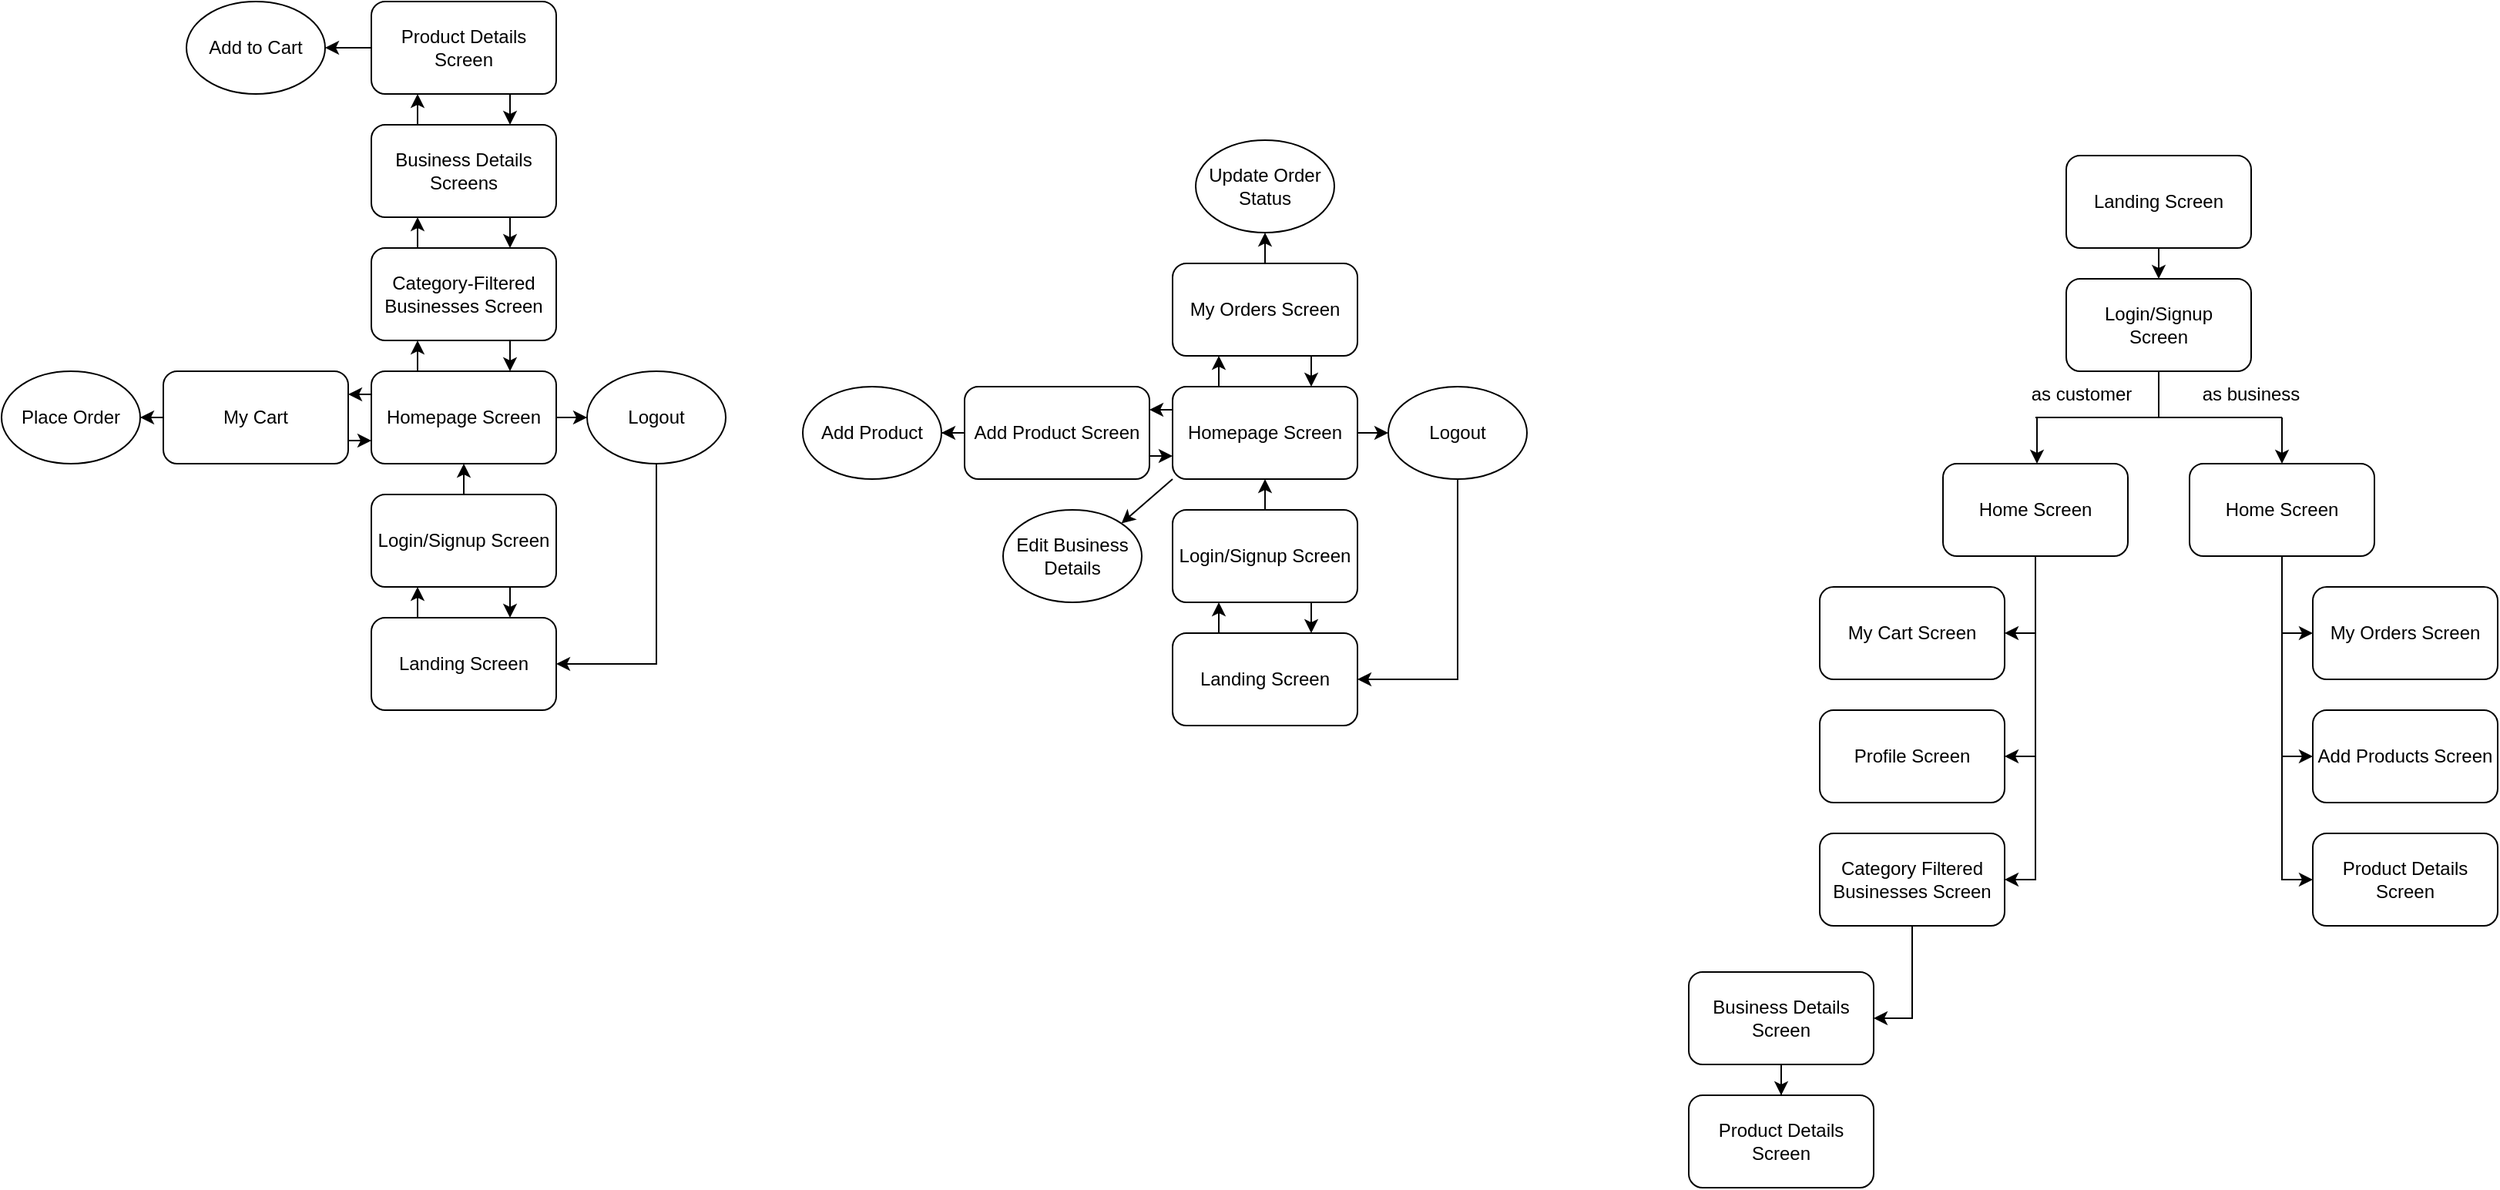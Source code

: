 <mxfile version="16.6.6" type="github">
  <diagram id="K281O8RMsJ9H3B6lh5Bv" name="Page-1">
    <mxGraphModel dx="1504" dy="1734" grid="1" gridSize="10" guides="1" tooltips="1" connect="1" arrows="1" fold="1" page="1" pageScale="1" pageWidth="850" pageHeight="1100" math="0" shadow="0">
      <root>
        <mxCell id="0" />
        <mxCell id="1" parent="0" />
        <mxCell id="AjT2clhLz14M1lo0pNQs-20" style="edgeStyle=orthogonalEdgeStyle;rounded=0;orthogonalLoop=1;jettySize=auto;html=1;exitX=0.25;exitY=0;exitDx=0;exitDy=0;entryX=0.25;entryY=1;entryDx=0;entryDy=0;" edge="1" parent="1" source="AjT2clhLz14M1lo0pNQs-1" target="AjT2clhLz14M1lo0pNQs-2">
          <mxGeometry relative="1" as="geometry" />
        </mxCell>
        <mxCell id="AjT2clhLz14M1lo0pNQs-1" value="Landing Screen" style="rounded=1;whiteSpace=wrap;html=1;" vertex="1" parent="1">
          <mxGeometry x="360" y="290" width="120" height="60" as="geometry" />
        </mxCell>
        <mxCell id="AjT2clhLz14M1lo0pNQs-18" style="edgeStyle=orthogonalEdgeStyle;rounded=0;orthogonalLoop=1;jettySize=auto;html=1;exitX=0.5;exitY=0;exitDx=0;exitDy=0;entryX=0.5;entryY=1;entryDx=0;entryDy=0;" edge="1" parent="1" source="AjT2clhLz14M1lo0pNQs-2" target="AjT2clhLz14M1lo0pNQs-3">
          <mxGeometry relative="1" as="geometry" />
        </mxCell>
        <mxCell id="AjT2clhLz14M1lo0pNQs-21" style="edgeStyle=orthogonalEdgeStyle;rounded=0;orthogonalLoop=1;jettySize=auto;html=1;exitX=0.75;exitY=1;exitDx=0;exitDy=0;entryX=0.75;entryY=0;entryDx=0;entryDy=0;" edge="1" parent="1" source="AjT2clhLz14M1lo0pNQs-2" target="AjT2clhLz14M1lo0pNQs-1">
          <mxGeometry relative="1" as="geometry" />
        </mxCell>
        <mxCell id="AjT2clhLz14M1lo0pNQs-2" value="Login/Signup Screen" style="rounded=1;whiteSpace=wrap;html=1;" vertex="1" parent="1">
          <mxGeometry x="360" y="210" width="120" height="60" as="geometry" />
        </mxCell>
        <mxCell id="AjT2clhLz14M1lo0pNQs-13" style="edgeStyle=orthogonalEdgeStyle;rounded=0;orthogonalLoop=1;jettySize=auto;html=1;exitX=0.25;exitY=0;exitDx=0;exitDy=0;entryX=0.25;entryY=1;entryDx=0;entryDy=0;" edge="1" parent="1" source="AjT2clhLz14M1lo0pNQs-3" target="AjT2clhLz14M1lo0pNQs-4">
          <mxGeometry relative="1" as="geometry" />
        </mxCell>
        <mxCell id="AjT2clhLz14M1lo0pNQs-17" style="edgeStyle=orthogonalEdgeStyle;rounded=0;orthogonalLoop=1;jettySize=auto;html=1;exitX=1;exitY=0.5;exitDx=0;exitDy=0;entryX=0;entryY=0.5;entryDx=0;entryDy=0;" edge="1" parent="1" source="AjT2clhLz14M1lo0pNQs-3" target="AjT2clhLz14M1lo0pNQs-16">
          <mxGeometry relative="1" as="geometry" />
        </mxCell>
        <mxCell id="AjT2clhLz14M1lo0pNQs-23" style="edgeStyle=orthogonalEdgeStyle;rounded=0;orthogonalLoop=1;jettySize=auto;html=1;exitX=0;exitY=0.25;exitDx=0;exitDy=0;entryX=1;entryY=0.25;entryDx=0;entryDy=0;" edge="1" parent="1" source="AjT2clhLz14M1lo0pNQs-3" target="AjT2clhLz14M1lo0pNQs-22">
          <mxGeometry relative="1" as="geometry" />
        </mxCell>
        <mxCell id="AjT2clhLz14M1lo0pNQs-3" value="Homepage Screen" style="rounded=1;whiteSpace=wrap;html=1;" vertex="1" parent="1">
          <mxGeometry x="360" y="130" width="120" height="60" as="geometry" />
        </mxCell>
        <mxCell id="AjT2clhLz14M1lo0pNQs-11" style="edgeStyle=orthogonalEdgeStyle;rounded=0;orthogonalLoop=1;jettySize=auto;html=1;exitX=0.25;exitY=0;exitDx=0;exitDy=0;entryX=0.25;entryY=1;entryDx=0;entryDy=0;" edge="1" parent="1" source="AjT2clhLz14M1lo0pNQs-4" target="AjT2clhLz14M1lo0pNQs-5">
          <mxGeometry relative="1" as="geometry" />
        </mxCell>
        <mxCell id="AjT2clhLz14M1lo0pNQs-14" style="edgeStyle=orthogonalEdgeStyle;rounded=0;orthogonalLoop=1;jettySize=auto;html=1;exitX=0.75;exitY=1;exitDx=0;exitDy=0;entryX=0.75;entryY=0;entryDx=0;entryDy=0;" edge="1" parent="1" source="AjT2clhLz14M1lo0pNQs-4" target="AjT2clhLz14M1lo0pNQs-3">
          <mxGeometry relative="1" as="geometry" />
        </mxCell>
        <mxCell id="AjT2clhLz14M1lo0pNQs-4" value="Category-Filtered Businesses Screen" style="rounded=1;whiteSpace=wrap;html=1;" vertex="1" parent="1">
          <mxGeometry x="360" y="50" width="120" height="60" as="geometry" />
        </mxCell>
        <mxCell id="AjT2clhLz14M1lo0pNQs-9" style="edgeStyle=orthogonalEdgeStyle;rounded=0;orthogonalLoop=1;jettySize=auto;html=1;exitX=0.25;exitY=0;exitDx=0;exitDy=0;entryX=0.25;entryY=1;entryDx=0;entryDy=0;" edge="1" parent="1" source="AjT2clhLz14M1lo0pNQs-5" target="AjT2clhLz14M1lo0pNQs-6">
          <mxGeometry relative="1" as="geometry" />
        </mxCell>
        <mxCell id="AjT2clhLz14M1lo0pNQs-12" style="edgeStyle=orthogonalEdgeStyle;rounded=0;orthogonalLoop=1;jettySize=auto;html=1;exitX=0.75;exitY=1;exitDx=0;exitDy=0;entryX=0.75;entryY=0;entryDx=0;entryDy=0;" edge="1" parent="1" source="AjT2clhLz14M1lo0pNQs-5" target="AjT2clhLz14M1lo0pNQs-4">
          <mxGeometry relative="1" as="geometry" />
        </mxCell>
        <mxCell id="AjT2clhLz14M1lo0pNQs-5" value="Business Details Screens" style="rounded=1;whiteSpace=wrap;html=1;" vertex="1" parent="1">
          <mxGeometry x="360" y="-30" width="120" height="60" as="geometry" />
        </mxCell>
        <mxCell id="AjT2clhLz14M1lo0pNQs-8" style="edgeStyle=orthogonalEdgeStyle;rounded=0;orthogonalLoop=1;jettySize=auto;html=1;exitX=0;exitY=0.5;exitDx=0;exitDy=0;entryX=1;entryY=0.5;entryDx=0;entryDy=0;" edge="1" parent="1" source="AjT2clhLz14M1lo0pNQs-6" target="AjT2clhLz14M1lo0pNQs-7">
          <mxGeometry relative="1" as="geometry" />
        </mxCell>
        <mxCell id="AjT2clhLz14M1lo0pNQs-10" style="edgeStyle=orthogonalEdgeStyle;rounded=0;orthogonalLoop=1;jettySize=auto;html=1;exitX=0.75;exitY=1;exitDx=0;exitDy=0;entryX=0.75;entryY=0;entryDx=0;entryDy=0;" edge="1" parent="1" source="AjT2clhLz14M1lo0pNQs-6" target="AjT2clhLz14M1lo0pNQs-5">
          <mxGeometry relative="1" as="geometry" />
        </mxCell>
        <mxCell id="AjT2clhLz14M1lo0pNQs-6" value="Product Details Screen" style="rounded=1;whiteSpace=wrap;html=1;" vertex="1" parent="1">
          <mxGeometry x="360" y="-110" width="120" height="60" as="geometry" />
        </mxCell>
        <mxCell id="AjT2clhLz14M1lo0pNQs-7" value="Add to Cart" style="ellipse;whiteSpace=wrap;html=1;" vertex="1" parent="1">
          <mxGeometry x="240" y="-110" width="90" height="60" as="geometry" />
        </mxCell>
        <mxCell id="AjT2clhLz14M1lo0pNQs-19" style="edgeStyle=orthogonalEdgeStyle;rounded=0;orthogonalLoop=1;jettySize=auto;html=1;exitX=0.5;exitY=1;exitDx=0;exitDy=0;entryX=1;entryY=0.5;entryDx=0;entryDy=0;" edge="1" parent="1" source="AjT2clhLz14M1lo0pNQs-16" target="AjT2clhLz14M1lo0pNQs-1">
          <mxGeometry relative="1" as="geometry" />
        </mxCell>
        <mxCell id="AjT2clhLz14M1lo0pNQs-16" value="Logout" style="ellipse;whiteSpace=wrap;html=1;" vertex="1" parent="1">
          <mxGeometry x="500" y="130" width="90" height="60" as="geometry" />
        </mxCell>
        <mxCell id="AjT2clhLz14M1lo0pNQs-24" style="edgeStyle=orthogonalEdgeStyle;rounded=0;orthogonalLoop=1;jettySize=auto;html=1;exitX=1;exitY=0.75;exitDx=0;exitDy=0;entryX=0;entryY=0.75;entryDx=0;entryDy=0;" edge="1" parent="1" source="AjT2clhLz14M1lo0pNQs-22" target="AjT2clhLz14M1lo0pNQs-3">
          <mxGeometry relative="1" as="geometry" />
        </mxCell>
        <mxCell id="AjT2clhLz14M1lo0pNQs-26" style="edgeStyle=orthogonalEdgeStyle;rounded=0;orthogonalLoop=1;jettySize=auto;html=1;exitX=0;exitY=0.5;exitDx=0;exitDy=0;" edge="1" parent="1" source="AjT2clhLz14M1lo0pNQs-22" target="AjT2clhLz14M1lo0pNQs-25">
          <mxGeometry relative="1" as="geometry" />
        </mxCell>
        <mxCell id="AjT2clhLz14M1lo0pNQs-22" value="My Cart" style="rounded=1;whiteSpace=wrap;html=1;" vertex="1" parent="1">
          <mxGeometry x="225" y="130" width="120" height="60" as="geometry" />
        </mxCell>
        <mxCell id="AjT2clhLz14M1lo0pNQs-25" value="Place Order" style="ellipse;whiteSpace=wrap;html=1;" vertex="1" parent="1">
          <mxGeometry x="120" y="130" width="90" height="60" as="geometry" />
        </mxCell>
        <mxCell id="AjT2clhLz14M1lo0pNQs-27" style="edgeStyle=orthogonalEdgeStyle;rounded=0;orthogonalLoop=1;jettySize=auto;html=1;exitX=0.25;exitY=0;exitDx=0;exitDy=0;entryX=0.25;entryY=1;entryDx=0;entryDy=0;" edge="1" parent="1" source="AjT2clhLz14M1lo0pNQs-28" target="AjT2clhLz14M1lo0pNQs-31">
          <mxGeometry relative="1" as="geometry" />
        </mxCell>
        <mxCell id="AjT2clhLz14M1lo0pNQs-28" value="Landing Screen" style="rounded=1;whiteSpace=wrap;html=1;" vertex="1" parent="1">
          <mxGeometry x="880" y="300" width="120" height="60" as="geometry" />
        </mxCell>
        <mxCell id="AjT2clhLz14M1lo0pNQs-29" style="edgeStyle=orthogonalEdgeStyle;rounded=0;orthogonalLoop=1;jettySize=auto;html=1;exitX=0.5;exitY=0;exitDx=0;exitDy=0;entryX=0.5;entryY=1;entryDx=0;entryDy=0;" edge="1" parent="1" source="AjT2clhLz14M1lo0pNQs-31" target="AjT2clhLz14M1lo0pNQs-35">
          <mxGeometry relative="1" as="geometry" />
        </mxCell>
        <mxCell id="AjT2clhLz14M1lo0pNQs-30" style="edgeStyle=orthogonalEdgeStyle;rounded=0;orthogonalLoop=1;jettySize=auto;html=1;exitX=0.75;exitY=1;exitDx=0;exitDy=0;entryX=0.75;entryY=0;entryDx=0;entryDy=0;" edge="1" parent="1" source="AjT2clhLz14M1lo0pNQs-31" target="AjT2clhLz14M1lo0pNQs-28">
          <mxGeometry relative="1" as="geometry" />
        </mxCell>
        <mxCell id="AjT2clhLz14M1lo0pNQs-31" value="Login/Signup Screen" style="rounded=1;whiteSpace=wrap;html=1;" vertex="1" parent="1">
          <mxGeometry x="880" y="220" width="120" height="60" as="geometry" />
        </mxCell>
        <mxCell id="AjT2clhLz14M1lo0pNQs-32" style="edgeStyle=orthogonalEdgeStyle;rounded=0;orthogonalLoop=1;jettySize=auto;html=1;exitX=0.25;exitY=0;exitDx=0;exitDy=0;entryX=0.25;entryY=1;entryDx=0;entryDy=0;" edge="1" parent="1" source="AjT2clhLz14M1lo0pNQs-35" target="AjT2clhLz14M1lo0pNQs-38">
          <mxGeometry relative="1" as="geometry" />
        </mxCell>
        <mxCell id="AjT2clhLz14M1lo0pNQs-33" style="edgeStyle=orthogonalEdgeStyle;rounded=0;orthogonalLoop=1;jettySize=auto;html=1;exitX=1;exitY=0.5;exitDx=0;exitDy=0;entryX=0;entryY=0.5;entryDx=0;entryDy=0;" edge="1" parent="1" source="AjT2clhLz14M1lo0pNQs-35" target="AjT2clhLz14M1lo0pNQs-47">
          <mxGeometry relative="1" as="geometry" />
        </mxCell>
        <mxCell id="AjT2clhLz14M1lo0pNQs-34" style="edgeStyle=orthogonalEdgeStyle;rounded=0;orthogonalLoop=1;jettySize=auto;html=1;exitX=0;exitY=0.25;exitDx=0;exitDy=0;entryX=1;entryY=0.25;entryDx=0;entryDy=0;" edge="1" parent="1" source="AjT2clhLz14M1lo0pNQs-35" target="AjT2clhLz14M1lo0pNQs-50">
          <mxGeometry relative="1" as="geometry" />
        </mxCell>
        <mxCell id="AjT2clhLz14M1lo0pNQs-35" value="Homepage Screen" style="rounded=1;whiteSpace=wrap;html=1;" vertex="1" parent="1">
          <mxGeometry x="880" y="140" width="120" height="60" as="geometry" />
        </mxCell>
        <mxCell id="AjT2clhLz14M1lo0pNQs-37" style="edgeStyle=orthogonalEdgeStyle;rounded=0;orthogonalLoop=1;jettySize=auto;html=1;exitX=0.75;exitY=1;exitDx=0;exitDy=0;entryX=0.75;entryY=0;entryDx=0;entryDy=0;" edge="1" parent="1" source="AjT2clhLz14M1lo0pNQs-38" target="AjT2clhLz14M1lo0pNQs-35">
          <mxGeometry relative="1" as="geometry" />
        </mxCell>
        <mxCell id="AjT2clhLz14M1lo0pNQs-54" style="edgeStyle=orthogonalEdgeStyle;rounded=0;orthogonalLoop=1;jettySize=auto;html=1;exitX=0.5;exitY=0;exitDx=0;exitDy=0;entryX=0.5;entryY=1;entryDx=0;entryDy=0;" edge="1" parent="1" source="AjT2clhLz14M1lo0pNQs-38" target="AjT2clhLz14M1lo0pNQs-53">
          <mxGeometry relative="1" as="geometry" />
        </mxCell>
        <mxCell id="AjT2clhLz14M1lo0pNQs-38" value="My Orders Screen" style="rounded=1;whiteSpace=wrap;html=1;" vertex="1" parent="1">
          <mxGeometry x="880" y="60" width="120" height="60" as="geometry" />
        </mxCell>
        <mxCell id="AjT2clhLz14M1lo0pNQs-46" style="edgeStyle=orthogonalEdgeStyle;rounded=0;orthogonalLoop=1;jettySize=auto;html=1;exitX=0.5;exitY=1;exitDx=0;exitDy=0;entryX=1;entryY=0.5;entryDx=0;entryDy=0;" edge="1" parent="1" source="AjT2clhLz14M1lo0pNQs-47" target="AjT2clhLz14M1lo0pNQs-28">
          <mxGeometry relative="1" as="geometry" />
        </mxCell>
        <mxCell id="AjT2clhLz14M1lo0pNQs-47" value="Logout" style="ellipse;whiteSpace=wrap;html=1;" vertex="1" parent="1">
          <mxGeometry x="1020" y="140" width="90" height="60" as="geometry" />
        </mxCell>
        <mxCell id="AjT2clhLz14M1lo0pNQs-48" style="edgeStyle=orthogonalEdgeStyle;rounded=0;orthogonalLoop=1;jettySize=auto;html=1;exitX=1;exitY=0.75;exitDx=0;exitDy=0;entryX=0;entryY=0.75;entryDx=0;entryDy=0;" edge="1" parent="1" source="AjT2clhLz14M1lo0pNQs-50" target="AjT2clhLz14M1lo0pNQs-35">
          <mxGeometry relative="1" as="geometry" />
        </mxCell>
        <mxCell id="AjT2clhLz14M1lo0pNQs-49" style="edgeStyle=orthogonalEdgeStyle;rounded=0;orthogonalLoop=1;jettySize=auto;html=1;exitX=0;exitY=0.5;exitDx=0;exitDy=0;" edge="1" parent="1" source="AjT2clhLz14M1lo0pNQs-50" target="AjT2clhLz14M1lo0pNQs-51">
          <mxGeometry relative="1" as="geometry" />
        </mxCell>
        <mxCell id="AjT2clhLz14M1lo0pNQs-50" value="Add Product Screen" style="rounded=1;whiteSpace=wrap;html=1;" vertex="1" parent="1">
          <mxGeometry x="745" y="140" width="120" height="60" as="geometry" />
        </mxCell>
        <mxCell id="AjT2clhLz14M1lo0pNQs-51" value="Add Product" style="ellipse;whiteSpace=wrap;html=1;" vertex="1" parent="1">
          <mxGeometry x="640" y="140" width="90" height="60" as="geometry" />
        </mxCell>
        <mxCell id="AjT2clhLz14M1lo0pNQs-53" value="Update Order Status" style="ellipse;whiteSpace=wrap;html=1;" vertex="1" parent="1">
          <mxGeometry x="895" y="-20" width="90" height="60" as="geometry" />
        </mxCell>
        <mxCell id="AjT2clhLz14M1lo0pNQs-55" value="Edit Business Details" style="ellipse;whiteSpace=wrap;html=1;" vertex="1" parent="1">
          <mxGeometry x="770" y="220" width="90" height="60" as="geometry" />
        </mxCell>
        <mxCell id="AjT2clhLz14M1lo0pNQs-56" value="" style="endArrow=classic;html=1;rounded=0;exitX=0;exitY=1;exitDx=0;exitDy=0;entryX=1;entryY=0;entryDx=0;entryDy=0;" edge="1" parent="1" source="AjT2clhLz14M1lo0pNQs-35" target="AjT2clhLz14M1lo0pNQs-55">
          <mxGeometry width="50" height="50" relative="1" as="geometry">
            <mxPoint x="950" y="160" as="sourcePoint" />
            <mxPoint x="1000" y="110" as="targetPoint" />
          </mxGeometry>
        </mxCell>
        <mxCell id="AjT2clhLz14M1lo0pNQs-60" style="edgeStyle=orthogonalEdgeStyle;rounded=0;orthogonalLoop=1;jettySize=auto;html=1;exitX=0.5;exitY=1;exitDx=0;exitDy=0;entryX=0.5;entryY=0;entryDx=0;entryDy=0;" edge="1" parent="1" source="AjT2clhLz14M1lo0pNQs-57" target="AjT2clhLz14M1lo0pNQs-59">
          <mxGeometry relative="1" as="geometry" />
        </mxCell>
        <mxCell id="AjT2clhLz14M1lo0pNQs-57" value="Landing Screen" style="rounded=1;whiteSpace=wrap;html=1;" vertex="1" parent="1">
          <mxGeometry x="1460" y="-10" width="120" height="60" as="geometry" />
        </mxCell>
        <mxCell id="AjT2clhLz14M1lo0pNQs-59" value="Login/Signup&lt;br&gt;Screen" style="rounded=1;whiteSpace=wrap;html=1;" vertex="1" parent="1">
          <mxGeometry x="1460" y="70" width="120" height="60" as="geometry" />
        </mxCell>
        <mxCell id="AjT2clhLz14M1lo0pNQs-62" value="" style="endArrow=none;html=1;rounded=0;entryX=0.5;entryY=1;entryDx=0;entryDy=0;" edge="1" parent="1" target="AjT2clhLz14M1lo0pNQs-59">
          <mxGeometry width="50" height="50" relative="1" as="geometry">
            <mxPoint x="1520" y="160" as="sourcePoint" />
            <mxPoint x="1520" y="120" as="targetPoint" />
          </mxGeometry>
        </mxCell>
        <mxCell id="AjT2clhLz14M1lo0pNQs-63" value="" style="endArrow=none;html=1;rounded=0;" edge="1" parent="1">
          <mxGeometry width="50" height="50" relative="1" as="geometry">
            <mxPoint x="1440" y="160" as="sourcePoint" />
            <mxPoint x="1600" y="160" as="targetPoint" />
          </mxGeometry>
        </mxCell>
        <mxCell id="AjT2clhLz14M1lo0pNQs-64" value="as customer" style="text;html=1;strokeColor=none;fillColor=none;align=center;verticalAlign=middle;whiteSpace=wrap;rounded=0;" vertex="1" parent="1">
          <mxGeometry x="1420" y="130" width="100" height="30" as="geometry" />
        </mxCell>
        <mxCell id="AjT2clhLz14M1lo0pNQs-65" value="as business" style="text;html=1;strokeColor=none;fillColor=none;align=center;verticalAlign=middle;whiteSpace=wrap;rounded=0;" vertex="1" parent="1">
          <mxGeometry x="1530" y="130" width="100" height="30" as="geometry" />
        </mxCell>
        <mxCell id="AjT2clhLz14M1lo0pNQs-67" value="" style="endArrow=classic;html=1;rounded=0;" edge="1" parent="1">
          <mxGeometry width="50" height="50" relative="1" as="geometry">
            <mxPoint x="1441" y="160" as="sourcePoint" />
            <mxPoint x="1441" y="190" as="targetPoint" />
          </mxGeometry>
        </mxCell>
        <mxCell id="AjT2clhLz14M1lo0pNQs-68" value="" style="endArrow=classic;html=1;rounded=0;" edge="1" parent="1">
          <mxGeometry width="50" height="50" relative="1" as="geometry">
            <mxPoint x="1600" y="160" as="sourcePoint" />
            <mxPoint x="1600" y="190" as="targetPoint" />
          </mxGeometry>
        </mxCell>
        <mxCell id="AjT2clhLz14M1lo0pNQs-76" style="edgeStyle=orthogonalEdgeStyle;rounded=0;orthogonalLoop=1;jettySize=auto;html=1;exitX=0.5;exitY=1;exitDx=0;exitDy=0;entryX=1;entryY=0.5;entryDx=0;entryDy=0;" edge="1" parent="1" source="AjT2clhLz14M1lo0pNQs-69" target="AjT2clhLz14M1lo0pNQs-71">
          <mxGeometry relative="1" as="geometry" />
        </mxCell>
        <mxCell id="AjT2clhLz14M1lo0pNQs-77" style="edgeStyle=orthogonalEdgeStyle;rounded=0;orthogonalLoop=1;jettySize=auto;html=1;exitX=0.5;exitY=1;exitDx=0;exitDy=0;entryX=1;entryY=0.5;entryDx=0;entryDy=0;" edge="1" parent="1" source="AjT2clhLz14M1lo0pNQs-69" target="AjT2clhLz14M1lo0pNQs-72">
          <mxGeometry relative="1" as="geometry" />
        </mxCell>
        <mxCell id="AjT2clhLz14M1lo0pNQs-78" style="edgeStyle=orthogonalEdgeStyle;rounded=0;orthogonalLoop=1;jettySize=auto;html=1;exitX=0.5;exitY=1;exitDx=0;exitDy=0;entryX=1;entryY=0.5;entryDx=0;entryDy=0;" edge="1" parent="1" source="AjT2clhLz14M1lo0pNQs-69" target="AjT2clhLz14M1lo0pNQs-73">
          <mxGeometry relative="1" as="geometry" />
        </mxCell>
        <mxCell id="AjT2clhLz14M1lo0pNQs-69" value="Home Screen" style="rounded=1;whiteSpace=wrap;html=1;" vertex="1" parent="1">
          <mxGeometry x="1380" y="190" width="120" height="60" as="geometry" />
        </mxCell>
        <mxCell id="AjT2clhLz14M1lo0pNQs-83" style="edgeStyle=orthogonalEdgeStyle;rounded=0;orthogonalLoop=1;jettySize=auto;html=1;exitX=0.5;exitY=1;exitDx=0;exitDy=0;entryX=0;entryY=0.5;entryDx=0;entryDy=0;" edge="1" parent="1" source="AjT2clhLz14M1lo0pNQs-70" target="AjT2clhLz14M1lo0pNQs-82">
          <mxGeometry relative="1" as="geometry" />
        </mxCell>
        <mxCell id="AjT2clhLz14M1lo0pNQs-85" style="edgeStyle=orthogonalEdgeStyle;rounded=0;orthogonalLoop=1;jettySize=auto;html=1;exitX=0.5;exitY=1;exitDx=0;exitDy=0;entryX=0;entryY=0.5;entryDx=0;entryDy=0;" edge="1" parent="1" source="AjT2clhLz14M1lo0pNQs-70" target="AjT2clhLz14M1lo0pNQs-84">
          <mxGeometry relative="1" as="geometry" />
        </mxCell>
        <mxCell id="AjT2clhLz14M1lo0pNQs-87" style="edgeStyle=orthogonalEdgeStyle;rounded=0;orthogonalLoop=1;jettySize=auto;html=1;exitX=0.5;exitY=1;exitDx=0;exitDy=0;entryX=0;entryY=0.5;entryDx=0;entryDy=0;" edge="1" parent="1" source="AjT2clhLz14M1lo0pNQs-70" target="AjT2clhLz14M1lo0pNQs-86">
          <mxGeometry relative="1" as="geometry" />
        </mxCell>
        <mxCell id="AjT2clhLz14M1lo0pNQs-70" value="Home Screen" style="rounded=1;whiteSpace=wrap;html=1;" vertex="1" parent="1">
          <mxGeometry x="1540" y="190" width="120" height="60" as="geometry" />
        </mxCell>
        <mxCell id="AjT2clhLz14M1lo0pNQs-71" value="My Cart Screen" style="rounded=1;whiteSpace=wrap;html=1;" vertex="1" parent="1">
          <mxGeometry x="1300" y="270" width="120" height="60" as="geometry" />
        </mxCell>
        <mxCell id="AjT2clhLz14M1lo0pNQs-72" value="Profile Screen" style="rounded=1;whiteSpace=wrap;html=1;" vertex="1" parent="1">
          <mxGeometry x="1300" y="350" width="120" height="60" as="geometry" />
        </mxCell>
        <mxCell id="AjT2clhLz14M1lo0pNQs-79" style="edgeStyle=orthogonalEdgeStyle;rounded=0;orthogonalLoop=1;jettySize=auto;html=1;exitX=0.5;exitY=1;exitDx=0;exitDy=0;entryX=1;entryY=0.5;entryDx=0;entryDy=0;" edge="1" parent="1" source="AjT2clhLz14M1lo0pNQs-73" target="AjT2clhLz14M1lo0pNQs-74">
          <mxGeometry relative="1" as="geometry" />
        </mxCell>
        <mxCell id="AjT2clhLz14M1lo0pNQs-73" value="Category Filtered Businesses Screen" style="rounded=1;whiteSpace=wrap;html=1;" vertex="1" parent="1">
          <mxGeometry x="1300" y="430" width="120" height="60" as="geometry" />
        </mxCell>
        <mxCell id="AjT2clhLz14M1lo0pNQs-80" style="edgeStyle=orthogonalEdgeStyle;rounded=0;orthogonalLoop=1;jettySize=auto;html=1;exitX=0.5;exitY=1;exitDx=0;exitDy=0;" edge="1" parent="1" source="AjT2clhLz14M1lo0pNQs-74" target="AjT2clhLz14M1lo0pNQs-75">
          <mxGeometry relative="1" as="geometry" />
        </mxCell>
        <mxCell id="AjT2clhLz14M1lo0pNQs-74" value="Business Details Screen" style="rounded=1;whiteSpace=wrap;html=1;" vertex="1" parent="1">
          <mxGeometry x="1215" y="520" width="120" height="60" as="geometry" />
        </mxCell>
        <mxCell id="AjT2clhLz14M1lo0pNQs-75" value="Product Details Screen" style="rounded=1;whiteSpace=wrap;html=1;" vertex="1" parent="1">
          <mxGeometry x="1215" y="600" width="120" height="60" as="geometry" />
        </mxCell>
        <mxCell id="AjT2clhLz14M1lo0pNQs-82" value="My Orders Screen" style="rounded=1;whiteSpace=wrap;html=1;" vertex="1" parent="1">
          <mxGeometry x="1620" y="270" width="120" height="60" as="geometry" />
        </mxCell>
        <mxCell id="AjT2clhLz14M1lo0pNQs-84" value="Add Products Screen" style="rounded=1;whiteSpace=wrap;html=1;" vertex="1" parent="1">
          <mxGeometry x="1620" y="350" width="120" height="60" as="geometry" />
        </mxCell>
        <mxCell id="AjT2clhLz14M1lo0pNQs-86" value="Product Details Screen" style="rounded=1;whiteSpace=wrap;html=1;" vertex="1" parent="1">
          <mxGeometry x="1620" y="430" width="120" height="60" as="geometry" />
        </mxCell>
      </root>
    </mxGraphModel>
  </diagram>
</mxfile>
